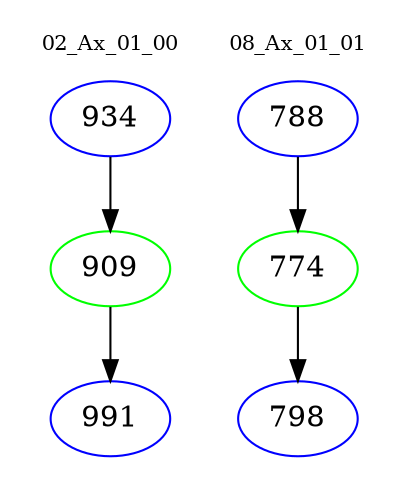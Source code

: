 digraph{
subgraph cluster_0 {
color = white
label = "02_Ax_01_00";
fontsize=10;
T0_934 [label="934", color="blue"]
T0_934 -> T0_909 [color="black"]
T0_909 [label="909", color="green"]
T0_909 -> T0_991 [color="black"]
T0_991 [label="991", color="blue"]
}
subgraph cluster_1 {
color = white
label = "08_Ax_01_01";
fontsize=10;
T1_788 [label="788", color="blue"]
T1_788 -> T1_774 [color="black"]
T1_774 [label="774", color="green"]
T1_774 -> T1_798 [color="black"]
T1_798 [label="798", color="blue"]
}
}
